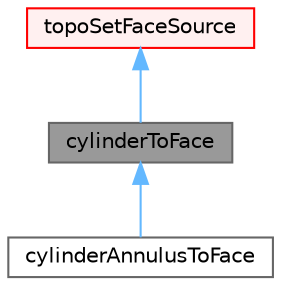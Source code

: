 digraph "cylinderToFace"
{
 // LATEX_PDF_SIZE
  bgcolor="transparent";
  edge [fontname=Helvetica,fontsize=10,labelfontname=Helvetica,labelfontsize=10];
  node [fontname=Helvetica,fontsize=10,shape=box,height=0.2,width=0.4];
  Node1 [id="Node000001",label="cylinderToFace",height=0.2,width=0.4,color="gray40", fillcolor="grey60", style="filled", fontcolor="black",tooltip="A topoSetFaceSource to select all faces whose face centre inside a given bounding cylinder or cylinde..."];
  Node2 -> Node1 [id="edge1_Node000001_Node000002",dir="back",color="steelblue1",style="solid",tooltip=" "];
  Node2 [id="Node000002",label="topoSetFaceSource",height=0.2,width=0.4,color="red", fillcolor="#FFF0F0", style="filled",URL="$classFoam_1_1topoSetFaceSource.html",tooltip="The topoSetFaceSource is a intermediate class for handling topoSet sources for selecting faces."];
  Node1 -> Node4 [id="edge2_Node000001_Node000004",dir="back",color="steelblue1",style="solid",tooltip=" "];
  Node4 [id="Node000004",label="cylinderAnnulusToFace",height=0.2,width=0.4,color="gray40", fillcolor="white", style="filled",URL="$classFoam_1_1cylinderAnnulusToFace.html",tooltip="A topoSetFaceSource to select all faces with centres inside a given bounding cylinder annulus."];
}
